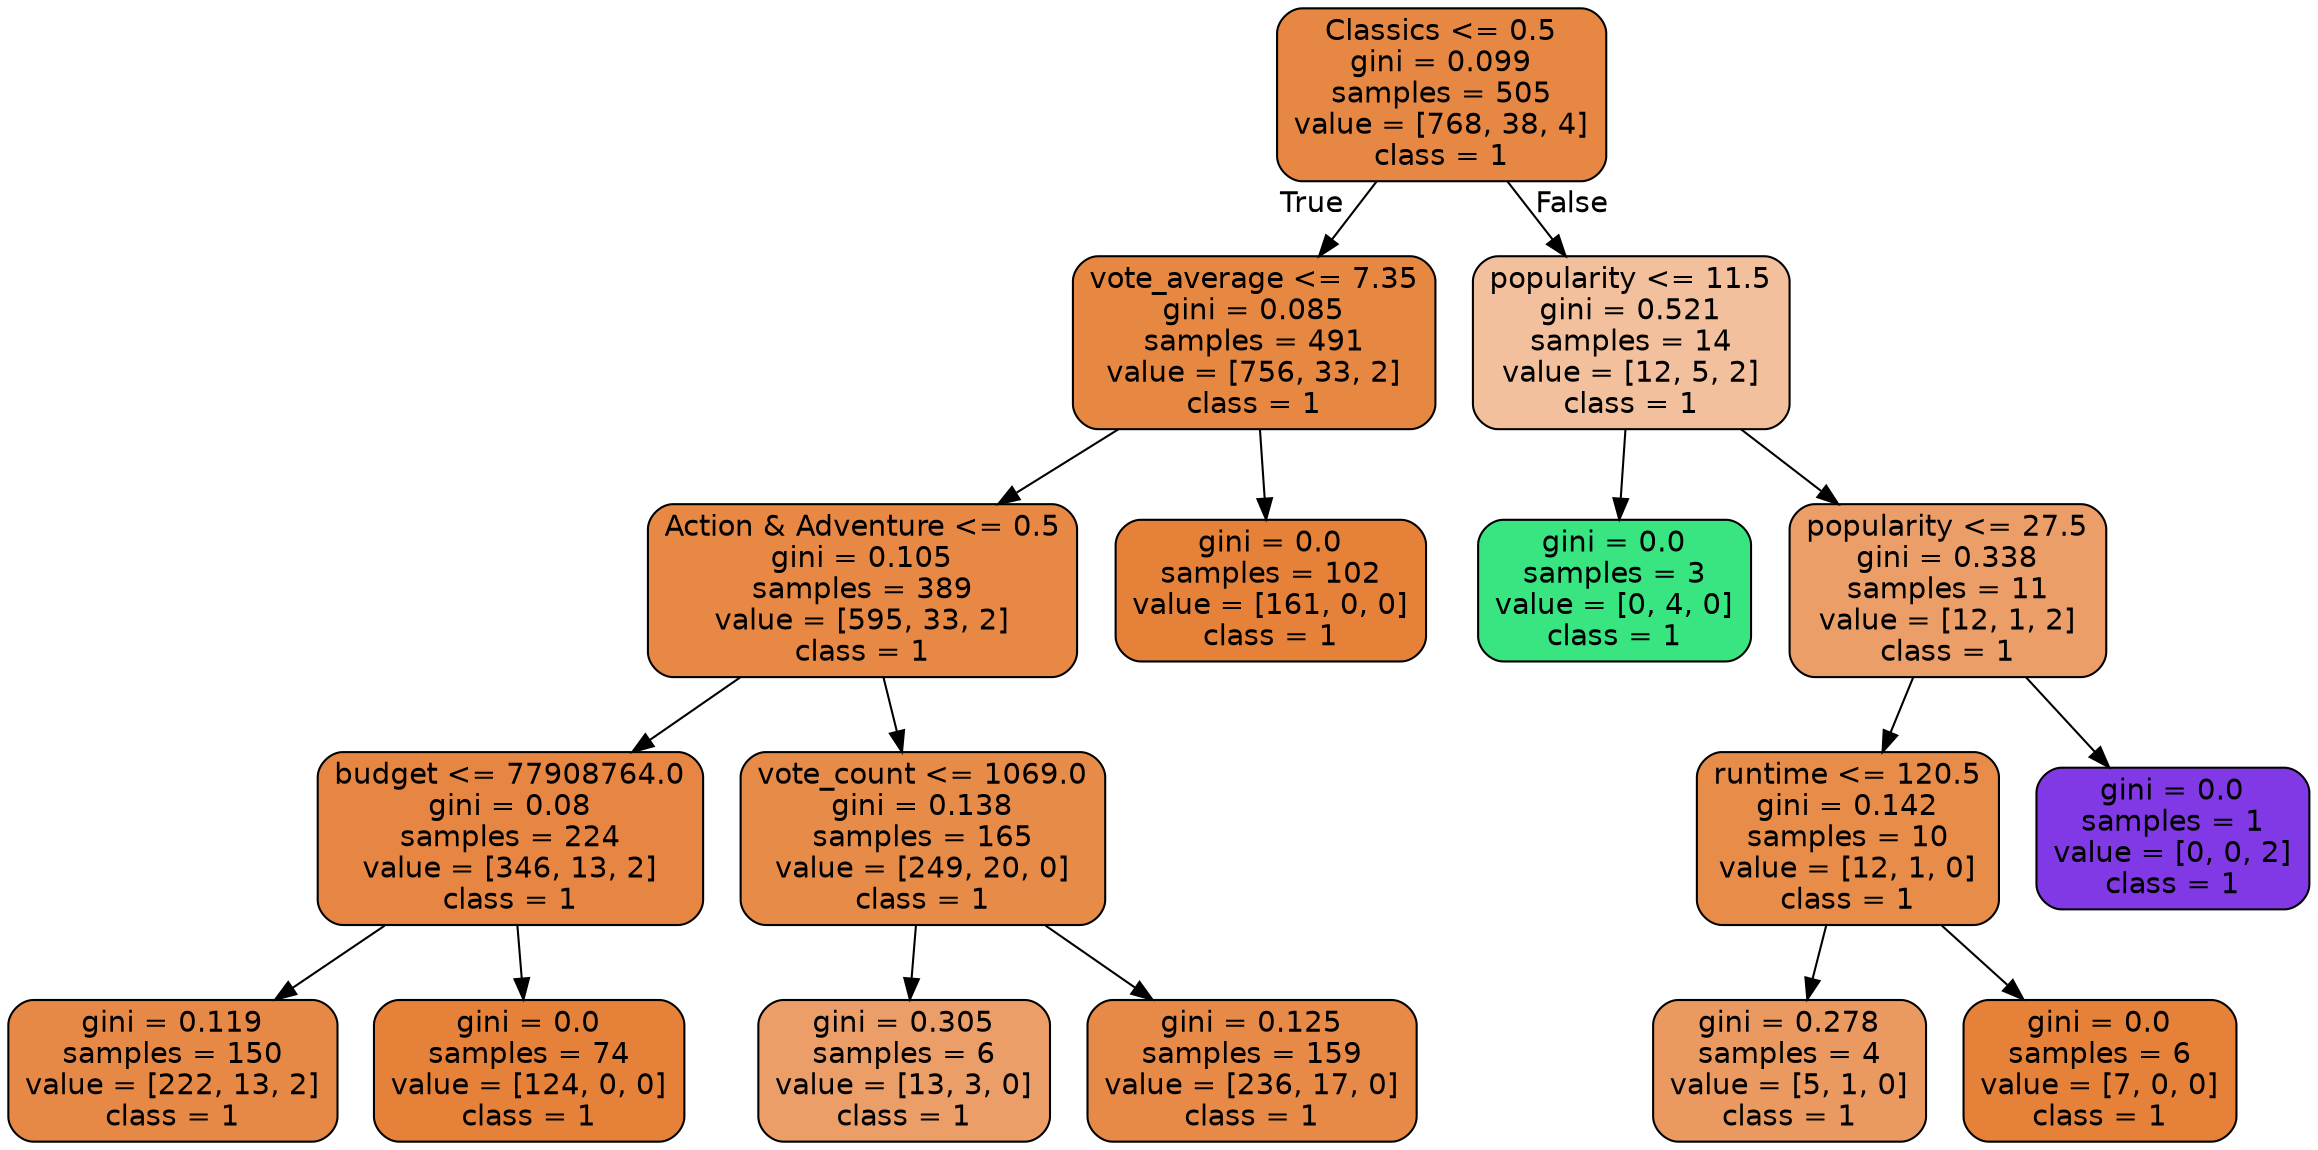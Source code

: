 digraph Tree {
node [shape=box, style="filled, rounded", color="black", fontname=helvetica] ;
edge [fontname=helvetica] ;
0 [label="Classics <= 0.5\ngini = 0.099\nsamples = 505\nvalue = [768, 38, 4]\nclass = 1", fillcolor="#e68844"] ;
1 [label="vote_average <= 7.35\ngini = 0.085\nsamples = 491\nvalue = [756, 33, 2]\nclass = 1", fillcolor="#e68742"] ;
0 -> 1 [labeldistance=2.5, labelangle=45, headlabel="True"] ;
2 [label="Action & Adventure <= 0.5\ngini = 0.105\nsamples = 389\nvalue = [595, 33, 2]\nclass = 1", fillcolor="#e78845"] ;
1 -> 2 ;
3 [label="budget <= 77908764.0\ngini = 0.08\nsamples = 224\nvalue = [346, 13, 2]\nclass = 1", fillcolor="#e68642"] ;
2 -> 3 ;
4 [label="gini = 0.119\nsamples = 150\nvalue = [222, 13, 2]\nclass = 1", fillcolor="#e78946"] ;
3 -> 4 ;
5 [label="gini = 0.0\nsamples = 74\nvalue = [124, 0, 0]\nclass = 1", fillcolor="#e58139"] ;
3 -> 5 ;
6 [label="vote_count <= 1069.0\ngini = 0.138\nsamples = 165\nvalue = [249, 20, 0]\nclass = 1", fillcolor="#e78b49"] ;
2 -> 6 ;
7 [label="gini = 0.305\nsamples = 6\nvalue = [13, 3, 0]\nclass = 1", fillcolor="#eb9e67"] ;
6 -> 7 ;
8 [label="gini = 0.125\nsamples = 159\nvalue = [236, 17, 0]\nclass = 1", fillcolor="#e78a47"] ;
6 -> 8 ;
9 [label="gini = 0.0\nsamples = 102\nvalue = [161, 0, 0]\nclass = 1", fillcolor="#e58139"] ;
1 -> 9 ;
10 [label="popularity <= 11.5\ngini = 0.521\nsamples = 14\nvalue = [12, 5, 2]\nclass = 1", fillcolor="#f2c09c"] ;
0 -> 10 [labeldistance=2.5, labelangle=-45, headlabel="False"] ;
11 [label="gini = 0.0\nsamples = 3\nvalue = [0, 4, 0]\nclass = 1", fillcolor="#39e581"] ;
10 -> 11 ;
12 [label="popularity <= 27.5\ngini = 0.338\nsamples = 11\nvalue = [12, 1, 2]\nclass = 1", fillcolor="#eb9e67"] ;
10 -> 12 ;
13 [label="runtime <= 120.5\ngini = 0.142\nsamples = 10\nvalue = [12, 1, 0]\nclass = 1", fillcolor="#e78c49"] ;
12 -> 13 ;
14 [label="gini = 0.278\nsamples = 4\nvalue = [5, 1, 0]\nclass = 1", fillcolor="#ea9a61"] ;
13 -> 14 ;
15 [label="gini = 0.0\nsamples = 6\nvalue = [7, 0, 0]\nclass = 1", fillcolor="#e58139"] ;
13 -> 15 ;
16 [label="gini = 0.0\nsamples = 1\nvalue = [0, 0, 2]\nclass = 1", fillcolor="#8139e5"] ;
12 -> 16 ;
}